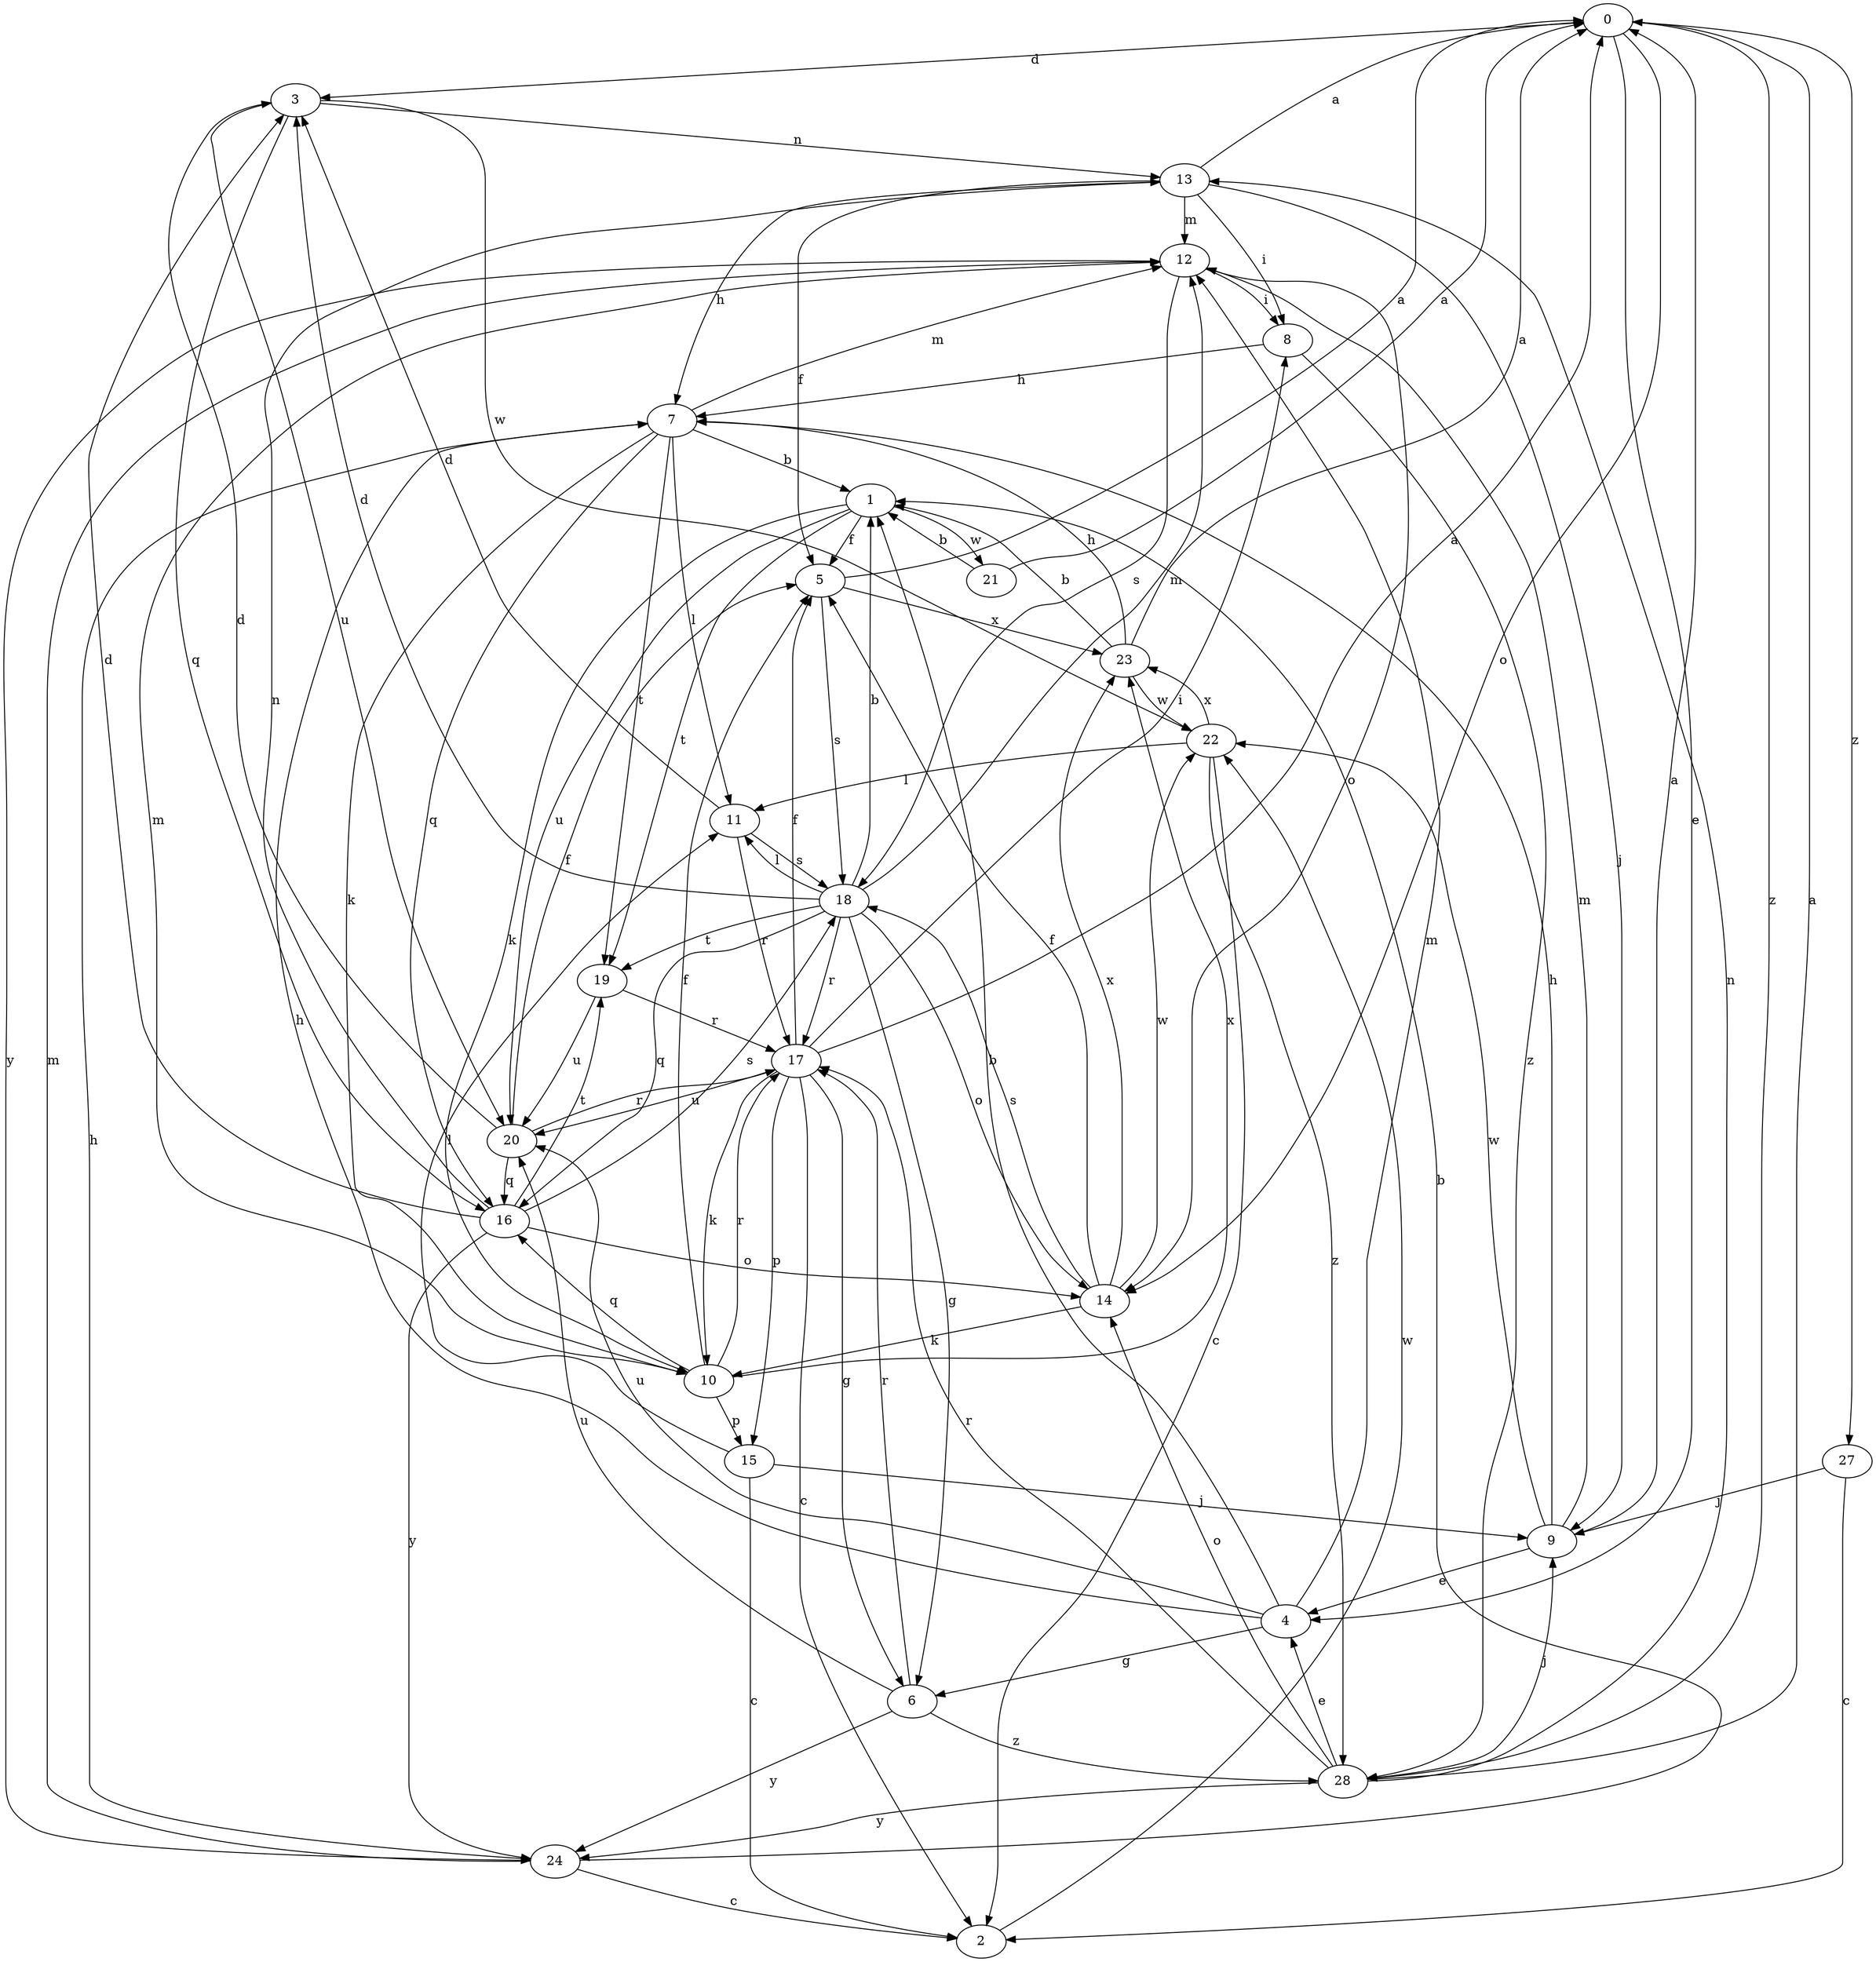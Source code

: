 strict digraph  {
0;
1;
2;
3;
4;
5;
6;
7;
8;
9;
10;
11;
12;
13;
14;
15;
16;
17;
18;
19;
20;
21;
22;
23;
24;
27;
28;
0 -> 3  [label=d];
0 -> 4  [label=e];
0 -> 14  [label=o];
0 -> 27  [label=z];
0 -> 28  [label=z];
1 -> 5  [label=f];
1 -> 10  [label=k];
1 -> 19  [label=t];
1 -> 20  [label=u];
1 -> 21  [label=w];
2 -> 22  [label=w];
3 -> 13  [label=n];
3 -> 16  [label=q];
3 -> 20  [label=u];
3 -> 22  [label=w];
4 -> 1  [label=b];
4 -> 6  [label=g];
4 -> 7  [label=h];
4 -> 12  [label=m];
4 -> 20  [label=u];
5 -> 0  [label=a];
5 -> 18  [label=s];
5 -> 23  [label=x];
6 -> 17  [label=r];
6 -> 20  [label=u];
6 -> 24  [label=y];
6 -> 28  [label=z];
7 -> 1  [label=b];
7 -> 10  [label=k];
7 -> 11  [label=l];
7 -> 12  [label=m];
7 -> 16  [label=q];
7 -> 19  [label=t];
8 -> 7  [label=h];
8 -> 28  [label=z];
9 -> 0  [label=a];
9 -> 4  [label=e];
9 -> 7  [label=h];
9 -> 12  [label=m];
9 -> 22  [label=w];
10 -> 5  [label=f];
10 -> 12  [label=m];
10 -> 15  [label=p];
10 -> 16  [label=q];
10 -> 17  [label=r];
10 -> 23  [label=x];
11 -> 3  [label=d];
11 -> 17  [label=r];
11 -> 18  [label=s];
12 -> 8  [label=i];
12 -> 14  [label=o];
12 -> 18  [label=s];
12 -> 24  [label=y];
13 -> 0  [label=a];
13 -> 5  [label=f];
13 -> 7  [label=h];
13 -> 8  [label=i];
13 -> 9  [label=j];
13 -> 12  [label=m];
14 -> 5  [label=f];
14 -> 10  [label=k];
14 -> 18  [label=s];
14 -> 22  [label=w];
14 -> 23  [label=x];
15 -> 2  [label=c];
15 -> 9  [label=j];
15 -> 11  [label=l];
16 -> 3  [label=d];
16 -> 13  [label=n];
16 -> 14  [label=o];
16 -> 18  [label=s];
16 -> 19  [label=t];
16 -> 24  [label=y];
17 -> 0  [label=a];
17 -> 2  [label=c];
17 -> 5  [label=f];
17 -> 6  [label=g];
17 -> 8  [label=i];
17 -> 10  [label=k];
17 -> 15  [label=p];
17 -> 20  [label=u];
18 -> 1  [label=b];
18 -> 3  [label=d];
18 -> 6  [label=g];
18 -> 11  [label=l];
18 -> 12  [label=m];
18 -> 14  [label=o];
18 -> 16  [label=q];
18 -> 17  [label=r];
18 -> 19  [label=t];
19 -> 17  [label=r];
19 -> 20  [label=u];
20 -> 3  [label=d];
20 -> 5  [label=f];
20 -> 16  [label=q];
20 -> 17  [label=r];
21 -> 0  [label=a];
21 -> 1  [label=b];
22 -> 2  [label=c];
22 -> 11  [label=l];
22 -> 23  [label=x];
22 -> 28  [label=z];
23 -> 0  [label=a];
23 -> 1  [label=b];
23 -> 7  [label=h];
23 -> 22  [label=w];
24 -> 1  [label=b];
24 -> 2  [label=c];
24 -> 7  [label=h];
24 -> 12  [label=m];
27 -> 2  [label=c];
27 -> 9  [label=j];
28 -> 0  [label=a];
28 -> 4  [label=e];
28 -> 9  [label=j];
28 -> 13  [label=n];
28 -> 14  [label=o];
28 -> 17  [label=r];
28 -> 24  [label=y];
}
